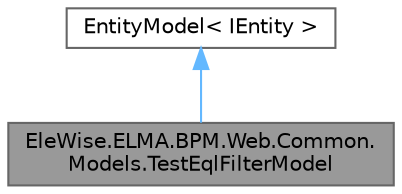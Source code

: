 digraph "EleWise.ELMA.BPM.Web.Common.Models.TestEqlFilterModel"
{
 // LATEX_PDF_SIZE
  bgcolor="transparent";
  edge [fontname=Helvetica,fontsize=10,labelfontname=Helvetica,labelfontsize=10];
  node [fontname=Helvetica,fontsize=10,shape=box,height=0.2,width=0.4];
  Node1 [id="Node000001",label="EleWise.ELMA.BPM.Web.Common.\lModels.TestEqlFilterModel",height=0.2,width=0.4,color="gray40", fillcolor="grey60", style="filled", fontcolor="black",tooltip="Модель для тестирования EQL."];
  Node2 -> Node1 [id="edge1_Node000001_Node000002",dir="back",color="steelblue1",style="solid",tooltip=" "];
  Node2 [id="Node000002",label="EntityModel\< IEntity \>",height=0.2,width=0.4,color="gray40", fillcolor="white", style="filled",tooltip=" "];
}

